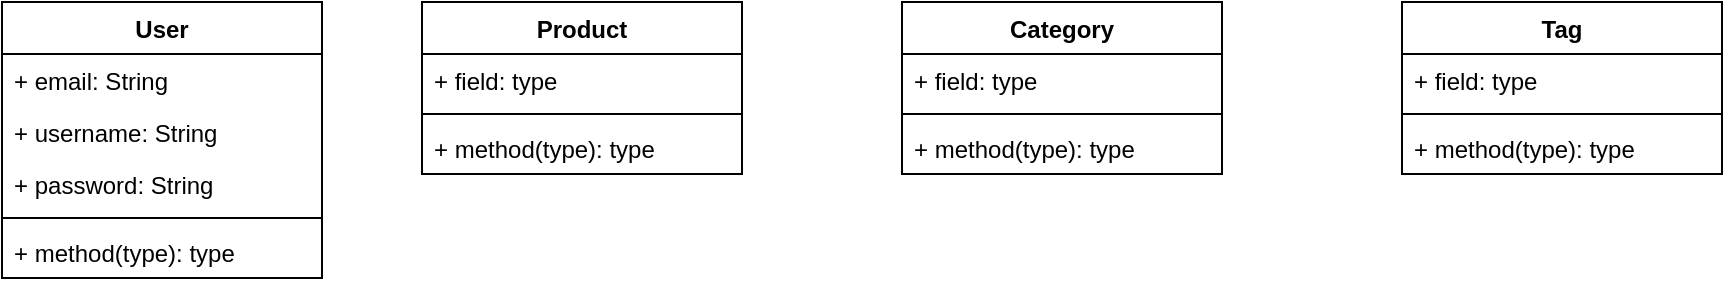 <mxfile version="22.1.11" type="device">
  <diagram name="Página-1" id="7Hl2Lqs9B5oZHcaRhZB7">
    <mxGraphModel dx="2081" dy="688" grid="1" gridSize="10" guides="1" tooltips="1" connect="1" arrows="1" fold="1" page="1" pageScale="1" pageWidth="1169" pageHeight="827" math="0" shadow="0">
      <root>
        <mxCell id="0" />
        <mxCell id="1" parent="0" />
        <mxCell id="VtTEwbSRIS4__iTa3ynB-14" value="Category" style="swimlane;fontStyle=1;align=center;verticalAlign=top;childLayout=stackLayout;horizontal=1;startSize=26;horizontalStack=0;resizeParent=1;resizeParentMax=0;resizeLast=0;collapsible=1;marginBottom=0;whiteSpace=wrap;html=1;" vertex="1" parent="1">
          <mxGeometry x="530" y="50" width="160" height="86" as="geometry" />
        </mxCell>
        <mxCell id="VtTEwbSRIS4__iTa3ynB-15" value="+ field: type" style="text;strokeColor=none;fillColor=none;align=left;verticalAlign=top;spacingLeft=4;spacingRight=4;overflow=hidden;rotatable=0;points=[[0,0.5],[1,0.5]];portConstraint=eastwest;whiteSpace=wrap;html=1;" vertex="1" parent="VtTEwbSRIS4__iTa3ynB-14">
          <mxGeometry y="26" width="160" height="26" as="geometry" />
        </mxCell>
        <mxCell id="VtTEwbSRIS4__iTa3ynB-16" value="" style="line;strokeWidth=1;fillColor=none;align=left;verticalAlign=middle;spacingTop=-1;spacingLeft=3;spacingRight=3;rotatable=0;labelPosition=right;points=[];portConstraint=eastwest;strokeColor=inherit;" vertex="1" parent="VtTEwbSRIS4__iTa3ynB-14">
          <mxGeometry y="52" width="160" height="8" as="geometry" />
        </mxCell>
        <mxCell id="VtTEwbSRIS4__iTa3ynB-17" value="+ method(type): type" style="text;strokeColor=none;fillColor=none;align=left;verticalAlign=top;spacingLeft=4;spacingRight=4;overflow=hidden;rotatable=0;points=[[0,0.5],[1,0.5]];portConstraint=eastwest;whiteSpace=wrap;html=1;" vertex="1" parent="VtTEwbSRIS4__iTa3ynB-14">
          <mxGeometry y="60" width="160" height="26" as="geometry" />
        </mxCell>
        <mxCell id="VtTEwbSRIS4__iTa3ynB-18" value="Product" style="swimlane;fontStyle=1;align=center;verticalAlign=top;childLayout=stackLayout;horizontal=1;startSize=26;horizontalStack=0;resizeParent=1;resizeParentMax=0;resizeLast=0;collapsible=1;marginBottom=0;whiteSpace=wrap;html=1;" vertex="1" parent="1">
          <mxGeometry x="290" y="50" width="160" height="86" as="geometry" />
        </mxCell>
        <mxCell id="VtTEwbSRIS4__iTa3ynB-19" value="+ field: type" style="text;strokeColor=none;fillColor=none;align=left;verticalAlign=top;spacingLeft=4;spacingRight=4;overflow=hidden;rotatable=0;points=[[0,0.5],[1,0.5]];portConstraint=eastwest;whiteSpace=wrap;html=1;" vertex="1" parent="VtTEwbSRIS4__iTa3ynB-18">
          <mxGeometry y="26" width="160" height="26" as="geometry" />
        </mxCell>
        <mxCell id="VtTEwbSRIS4__iTa3ynB-20" value="" style="line;strokeWidth=1;fillColor=none;align=left;verticalAlign=middle;spacingTop=-1;spacingLeft=3;spacingRight=3;rotatable=0;labelPosition=right;points=[];portConstraint=eastwest;strokeColor=inherit;" vertex="1" parent="VtTEwbSRIS4__iTa3ynB-18">
          <mxGeometry y="52" width="160" height="8" as="geometry" />
        </mxCell>
        <mxCell id="VtTEwbSRIS4__iTa3ynB-21" value="+ method(type): type" style="text;strokeColor=none;fillColor=none;align=left;verticalAlign=top;spacingLeft=4;spacingRight=4;overflow=hidden;rotatable=0;points=[[0,0.5],[1,0.5]];portConstraint=eastwest;whiteSpace=wrap;html=1;" vertex="1" parent="VtTEwbSRIS4__iTa3ynB-18">
          <mxGeometry y="60" width="160" height="26" as="geometry" />
        </mxCell>
        <mxCell id="VtTEwbSRIS4__iTa3ynB-30" value="User" style="swimlane;fontStyle=1;align=center;verticalAlign=top;childLayout=stackLayout;horizontal=1;startSize=26;horizontalStack=0;resizeParent=1;resizeParentMax=0;resizeLast=0;collapsible=1;marginBottom=0;whiteSpace=wrap;html=1;" vertex="1" parent="1">
          <mxGeometry x="80" y="50" width="160" height="138" as="geometry" />
        </mxCell>
        <mxCell id="VtTEwbSRIS4__iTa3ynB-31" value="+ email: String&lt;br&gt;" style="text;strokeColor=none;fillColor=none;align=left;verticalAlign=top;spacingLeft=4;spacingRight=4;overflow=hidden;rotatable=0;points=[[0,0.5],[1,0.5]];portConstraint=eastwest;whiteSpace=wrap;html=1;" vertex="1" parent="VtTEwbSRIS4__iTa3ynB-30">
          <mxGeometry y="26" width="160" height="26" as="geometry" />
        </mxCell>
        <mxCell id="VtTEwbSRIS4__iTa3ynB-39" value="+ username: String" style="text;strokeColor=none;fillColor=none;align=left;verticalAlign=top;spacingLeft=4;spacingRight=4;overflow=hidden;rotatable=0;points=[[0,0.5],[1,0.5]];portConstraint=eastwest;whiteSpace=wrap;html=1;" vertex="1" parent="VtTEwbSRIS4__iTa3ynB-30">
          <mxGeometry y="52" width="160" height="26" as="geometry" />
        </mxCell>
        <mxCell id="VtTEwbSRIS4__iTa3ynB-38" value="+ password: String" style="text;strokeColor=none;fillColor=none;align=left;verticalAlign=top;spacingLeft=4;spacingRight=4;overflow=hidden;rotatable=0;points=[[0,0.5],[1,0.5]];portConstraint=eastwest;whiteSpace=wrap;html=1;" vertex="1" parent="VtTEwbSRIS4__iTa3ynB-30">
          <mxGeometry y="78" width="160" height="26" as="geometry" />
        </mxCell>
        <mxCell id="VtTEwbSRIS4__iTa3ynB-32" value="" style="line;strokeWidth=1;fillColor=none;align=left;verticalAlign=middle;spacingTop=-1;spacingLeft=3;spacingRight=3;rotatable=0;labelPosition=right;points=[];portConstraint=eastwest;strokeColor=inherit;" vertex="1" parent="VtTEwbSRIS4__iTa3ynB-30">
          <mxGeometry y="104" width="160" height="8" as="geometry" />
        </mxCell>
        <mxCell id="VtTEwbSRIS4__iTa3ynB-33" value="+ method(type): type" style="text;strokeColor=none;fillColor=none;align=left;verticalAlign=top;spacingLeft=4;spacingRight=4;overflow=hidden;rotatable=0;points=[[0,0.5],[1,0.5]];portConstraint=eastwest;whiteSpace=wrap;html=1;" vertex="1" parent="VtTEwbSRIS4__iTa3ynB-30">
          <mxGeometry y="112" width="160" height="26" as="geometry" />
        </mxCell>
        <mxCell id="VtTEwbSRIS4__iTa3ynB-34" value="Tag" style="swimlane;fontStyle=1;align=center;verticalAlign=top;childLayout=stackLayout;horizontal=1;startSize=26;horizontalStack=0;resizeParent=1;resizeParentMax=0;resizeLast=0;collapsible=1;marginBottom=0;whiteSpace=wrap;html=1;" vertex="1" parent="1">
          <mxGeometry x="780" y="50" width="160" height="86" as="geometry" />
        </mxCell>
        <mxCell id="VtTEwbSRIS4__iTa3ynB-35" value="+ field: type" style="text;strokeColor=none;fillColor=none;align=left;verticalAlign=top;spacingLeft=4;spacingRight=4;overflow=hidden;rotatable=0;points=[[0,0.5],[1,0.5]];portConstraint=eastwest;whiteSpace=wrap;html=1;" vertex="1" parent="VtTEwbSRIS4__iTa3ynB-34">
          <mxGeometry y="26" width="160" height="26" as="geometry" />
        </mxCell>
        <mxCell id="VtTEwbSRIS4__iTa3ynB-36" value="" style="line;strokeWidth=1;fillColor=none;align=left;verticalAlign=middle;spacingTop=-1;spacingLeft=3;spacingRight=3;rotatable=0;labelPosition=right;points=[];portConstraint=eastwest;strokeColor=inherit;" vertex="1" parent="VtTEwbSRIS4__iTa3ynB-34">
          <mxGeometry y="52" width="160" height="8" as="geometry" />
        </mxCell>
        <mxCell id="VtTEwbSRIS4__iTa3ynB-37" value="+ method(type): type" style="text;strokeColor=none;fillColor=none;align=left;verticalAlign=top;spacingLeft=4;spacingRight=4;overflow=hidden;rotatable=0;points=[[0,0.5],[1,0.5]];portConstraint=eastwest;whiteSpace=wrap;html=1;" vertex="1" parent="VtTEwbSRIS4__iTa3ynB-34">
          <mxGeometry y="60" width="160" height="26" as="geometry" />
        </mxCell>
      </root>
    </mxGraphModel>
  </diagram>
</mxfile>

